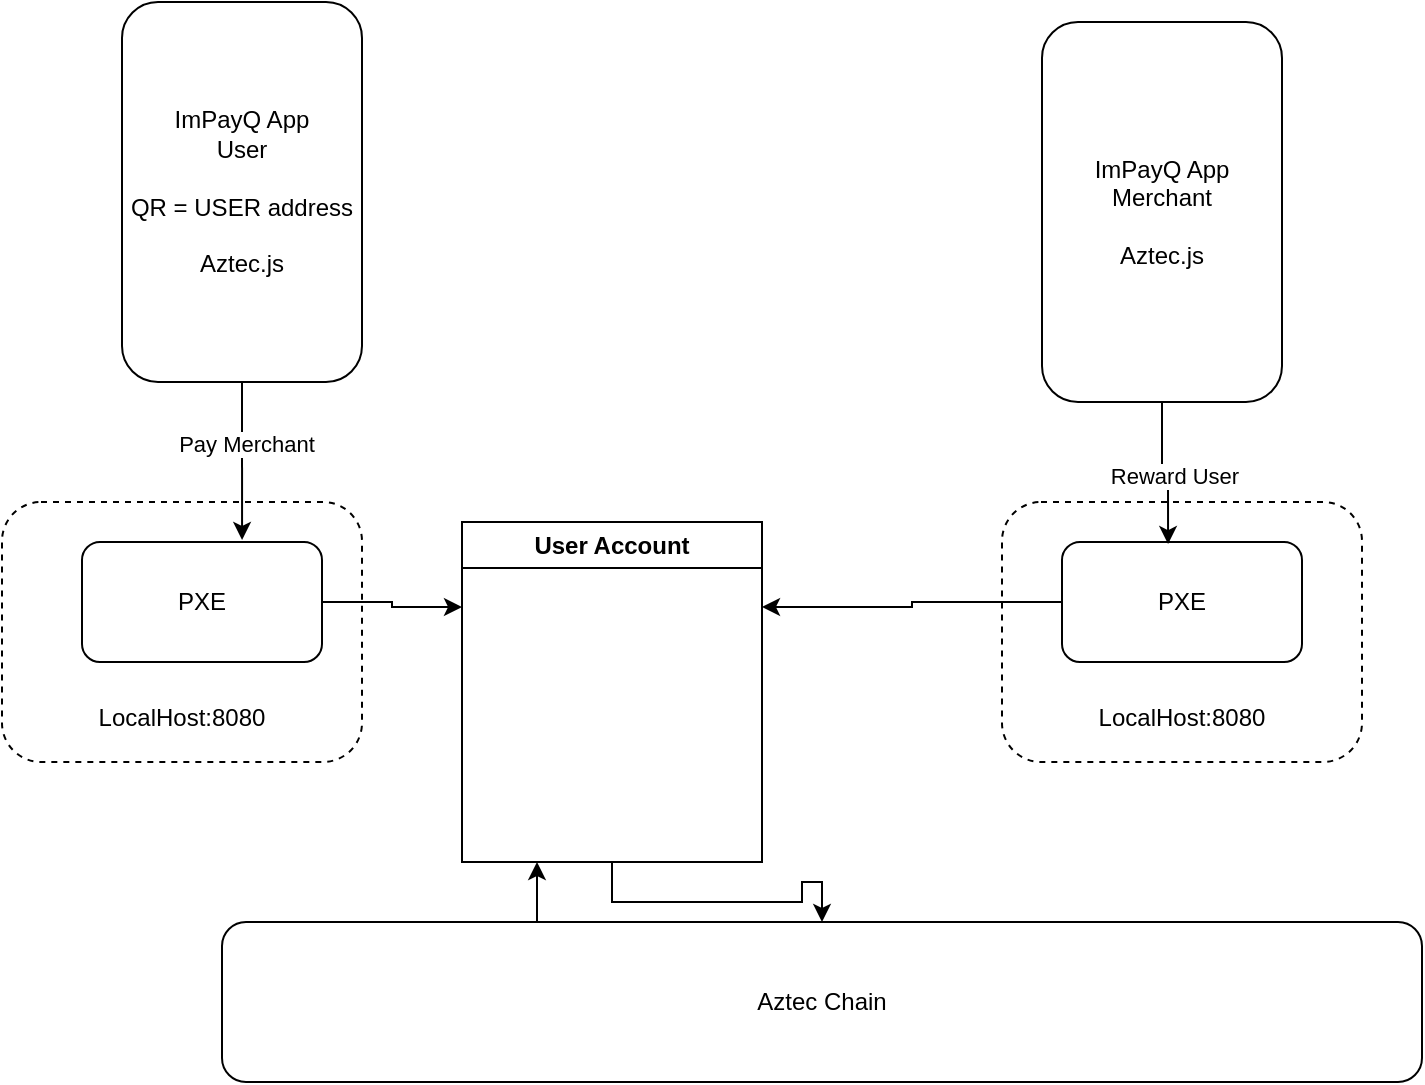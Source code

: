 <mxfile version="26.1.1">
  <diagram name="Page-1" id="3_mQw_ArMDM8NdCvHybq">
    <mxGraphModel dx="1026" dy="599" grid="1" gridSize="10" guides="1" tooltips="1" connect="1" arrows="1" fold="1" page="1" pageScale="1" pageWidth="850" pageHeight="1100" math="0" shadow="0">
      <root>
        <mxCell id="0" />
        <mxCell id="1" parent="0" />
        <mxCell id="ufjdyNfJG8r_4yDN5leQ-17" value="&lt;div&gt;&lt;br&gt;&lt;/div&gt;&lt;div&gt;&lt;br&gt;&lt;/div&gt;&lt;div&gt;&lt;br&gt;&lt;/div&gt;&lt;div&gt;&lt;br&gt;&lt;/div&gt;&lt;div&gt;&lt;br&gt;&lt;/div&gt;&lt;div&gt;&lt;br&gt;&lt;/div&gt;&lt;div&gt;LocalHost:8080&lt;/div&gt;" style="rounded=1;whiteSpace=wrap;html=1;dashed=1;" vertex="1" parent="1">
          <mxGeometry x="550" y="390" width="180" height="130" as="geometry" />
        </mxCell>
        <mxCell id="ufjdyNfJG8r_4yDN5leQ-16" value="&lt;div&gt;&lt;br&gt;&lt;/div&gt;&lt;div&gt;&lt;br&gt;&lt;/div&gt;&lt;div&gt;&lt;br&gt;&lt;/div&gt;&lt;div&gt;&lt;br&gt;&lt;/div&gt;&lt;div&gt;&lt;br&gt;&lt;/div&gt;&lt;div&gt;&lt;br&gt;&lt;/div&gt;&lt;div&gt;LocalHost:8080&lt;/div&gt;" style="rounded=1;whiteSpace=wrap;html=1;dashed=1;" vertex="1" parent="1">
          <mxGeometry x="50" y="390" width="180" height="130" as="geometry" />
        </mxCell>
        <mxCell id="HEuHjqax6HS9vuczRuY7-1" value="ImPayQ App&lt;div&gt;User&lt;br&gt;&lt;/div&gt;&lt;div&gt;&lt;br&gt;&lt;/div&gt;&lt;div&gt;QR = USER address&lt;/div&gt;&lt;div&gt;&lt;br&gt;&lt;/div&gt;&lt;div&gt;Aztec.js&lt;/div&gt;" style="rounded=1;whiteSpace=wrap;html=1;" parent="1" vertex="1">
          <mxGeometry x="110" y="140" width="120" height="190" as="geometry" />
        </mxCell>
        <mxCell id="4J6xsujd7ApWxE8mOuLf-1" value="ImPayQ App&lt;div&gt;Merchant&lt;/div&gt;&lt;div&gt;&lt;br&gt;&lt;/div&gt;&lt;div&gt;Aztec.js&lt;/div&gt;" style="rounded=1;whiteSpace=wrap;html=1;" parent="1" vertex="1">
          <mxGeometry x="570" y="150" width="120" height="190" as="geometry" />
        </mxCell>
        <mxCell id="ufjdyNfJG8r_4yDN5leQ-5" style="edgeStyle=orthogonalEdgeStyle;rounded=0;orthogonalLoop=1;jettySize=auto;html=1;exitX=0.25;exitY=0;exitDx=0;exitDy=0;entryX=0.25;entryY=1;entryDx=0;entryDy=0;" edge="1" parent="1" source="ufjdyNfJG8r_4yDN5leQ-3" target="ufjdyNfJG8r_4yDN5leQ-4">
          <mxGeometry relative="1" as="geometry" />
        </mxCell>
        <mxCell id="ufjdyNfJG8r_4yDN5leQ-3" value="Aztec Chain" style="rounded=1;whiteSpace=wrap;html=1;" vertex="1" parent="1">
          <mxGeometry x="160" y="600" width="600" height="80" as="geometry" />
        </mxCell>
        <mxCell id="ufjdyNfJG8r_4yDN5leQ-6" value="" style="edgeStyle=orthogonalEdgeStyle;rounded=0;orthogonalLoop=1;jettySize=auto;html=1;" edge="1" parent="1" source="ufjdyNfJG8r_4yDN5leQ-4" target="ufjdyNfJG8r_4yDN5leQ-3">
          <mxGeometry relative="1" as="geometry" />
        </mxCell>
        <mxCell id="ufjdyNfJG8r_4yDN5leQ-4" value="User Account" style="swimlane;whiteSpace=wrap;html=1;" vertex="1" parent="1">
          <mxGeometry x="280" y="400" width="150" height="170" as="geometry" />
        </mxCell>
        <mxCell id="ufjdyNfJG8r_4yDN5leQ-10" style="edgeStyle=orthogonalEdgeStyle;rounded=0;orthogonalLoop=1;jettySize=auto;html=1;exitX=1;exitY=0.5;exitDx=0;exitDy=0;entryX=0;entryY=0.25;entryDx=0;entryDy=0;" edge="1" parent="1" source="ufjdyNfJG8r_4yDN5leQ-7" target="ufjdyNfJG8r_4yDN5leQ-4">
          <mxGeometry relative="1" as="geometry" />
        </mxCell>
        <mxCell id="ufjdyNfJG8r_4yDN5leQ-7" value="PXE" style="rounded=1;whiteSpace=wrap;html=1;" vertex="1" parent="1">
          <mxGeometry x="90" y="410" width="120" height="60" as="geometry" />
        </mxCell>
        <mxCell id="ufjdyNfJG8r_4yDN5leQ-12" style="edgeStyle=orthogonalEdgeStyle;rounded=0;orthogonalLoop=1;jettySize=auto;html=1;exitX=0;exitY=0.5;exitDx=0;exitDy=0;entryX=1;entryY=0.25;entryDx=0;entryDy=0;" edge="1" parent="1" source="ufjdyNfJG8r_4yDN5leQ-8" target="ufjdyNfJG8r_4yDN5leQ-4">
          <mxGeometry relative="1" as="geometry" />
        </mxCell>
        <mxCell id="ufjdyNfJG8r_4yDN5leQ-8" value="PXE" style="rounded=1;whiteSpace=wrap;html=1;" vertex="1" parent="1">
          <mxGeometry x="580" y="410" width="120" height="60" as="geometry" />
        </mxCell>
        <mxCell id="ufjdyNfJG8r_4yDN5leQ-9" style="edgeStyle=orthogonalEdgeStyle;rounded=0;orthogonalLoop=1;jettySize=auto;html=1;exitX=0.5;exitY=1;exitDx=0;exitDy=0;entryX=0.667;entryY=-0.017;entryDx=0;entryDy=0;entryPerimeter=0;" edge="1" parent="1" source="HEuHjqax6HS9vuczRuY7-1" target="ufjdyNfJG8r_4yDN5leQ-7">
          <mxGeometry relative="1" as="geometry" />
        </mxCell>
        <mxCell id="ufjdyNfJG8r_4yDN5leQ-13" value="Pay Merchant" style="edgeLabel;html=1;align=center;verticalAlign=middle;resizable=0;points=[];" vertex="1" connectable="0" parent="ufjdyNfJG8r_4yDN5leQ-9">
          <mxGeometry x="-0.215" y="2" relative="1" as="geometry">
            <mxPoint as="offset" />
          </mxGeometry>
        </mxCell>
        <mxCell id="ufjdyNfJG8r_4yDN5leQ-11" style="edgeStyle=orthogonalEdgeStyle;rounded=0;orthogonalLoop=1;jettySize=auto;html=1;exitX=0.5;exitY=1;exitDx=0;exitDy=0;entryX=0.442;entryY=0.017;entryDx=0;entryDy=0;entryPerimeter=0;" edge="1" parent="1" source="4J6xsujd7ApWxE8mOuLf-1" target="ufjdyNfJG8r_4yDN5leQ-8">
          <mxGeometry relative="1" as="geometry" />
        </mxCell>
        <mxCell id="ufjdyNfJG8r_4yDN5leQ-14" value="Reward User" style="edgeLabel;html=1;align=center;verticalAlign=middle;resizable=0;points=[];" vertex="1" connectable="0" parent="ufjdyNfJG8r_4yDN5leQ-11">
          <mxGeometry x="0.081" y="3" relative="1" as="geometry">
            <mxPoint as="offset" />
          </mxGeometry>
        </mxCell>
      </root>
    </mxGraphModel>
  </diagram>
</mxfile>
